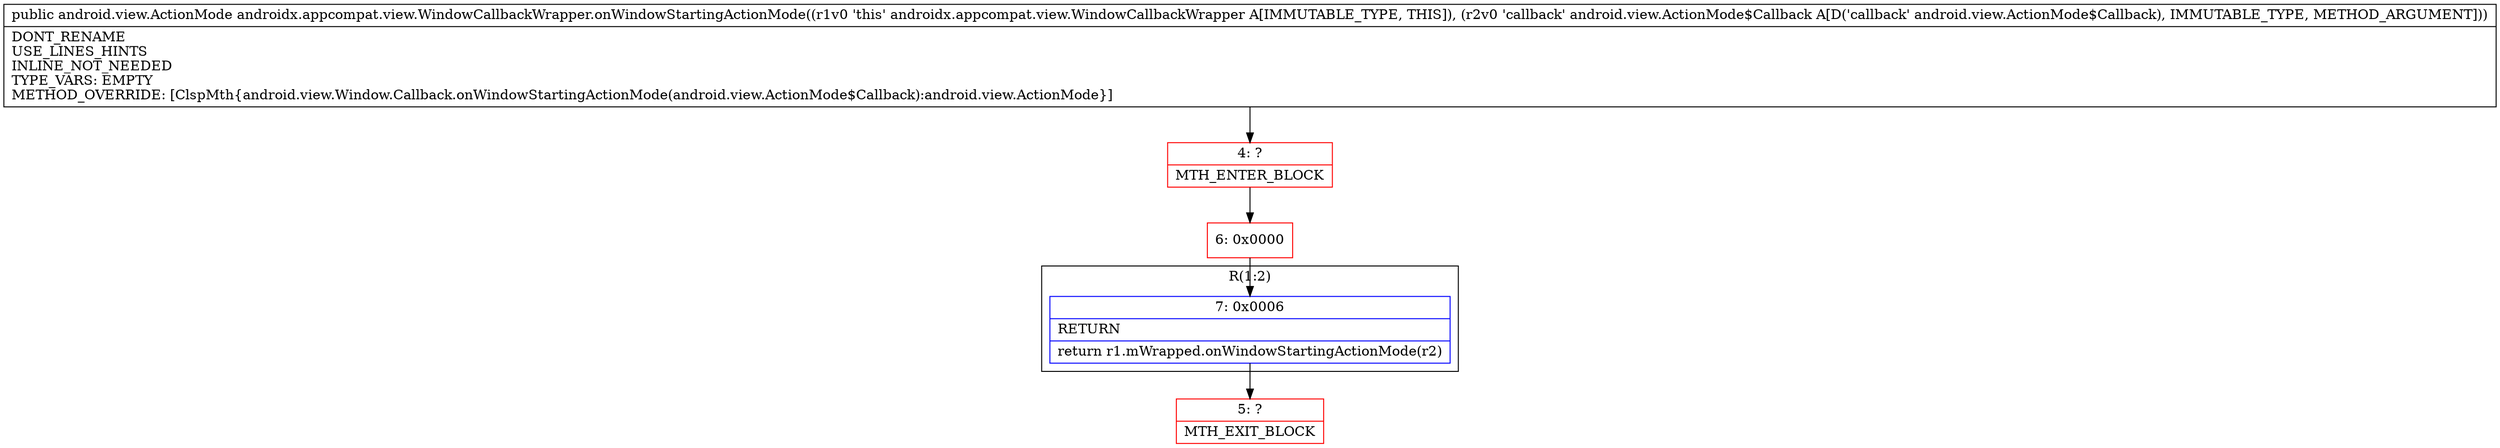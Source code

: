 digraph "CFG forandroidx.appcompat.view.WindowCallbackWrapper.onWindowStartingActionMode(Landroid\/view\/ActionMode$Callback;)Landroid\/view\/ActionMode;" {
subgraph cluster_Region_963894925 {
label = "R(1:2)";
node [shape=record,color=blue];
Node_7 [shape=record,label="{7\:\ 0x0006|RETURN\l|return r1.mWrapped.onWindowStartingActionMode(r2)\l}"];
}
Node_4 [shape=record,color=red,label="{4\:\ ?|MTH_ENTER_BLOCK\l}"];
Node_6 [shape=record,color=red,label="{6\:\ 0x0000}"];
Node_5 [shape=record,color=red,label="{5\:\ ?|MTH_EXIT_BLOCK\l}"];
MethodNode[shape=record,label="{public android.view.ActionMode androidx.appcompat.view.WindowCallbackWrapper.onWindowStartingActionMode((r1v0 'this' androidx.appcompat.view.WindowCallbackWrapper A[IMMUTABLE_TYPE, THIS]), (r2v0 'callback' android.view.ActionMode$Callback A[D('callback' android.view.ActionMode$Callback), IMMUTABLE_TYPE, METHOD_ARGUMENT]))  | DONT_RENAME\lUSE_LINES_HINTS\lINLINE_NOT_NEEDED\lTYPE_VARS: EMPTY\lMETHOD_OVERRIDE: [ClspMth\{android.view.Window.Callback.onWindowStartingActionMode(android.view.ActionMode$Callback):android.view.ActionMode\}]\l}"];
MethodNode -> Node_4;Node_7 -> Node_5;
Node_4 -> Node_6;
Node_6 -> Node_7;
}

